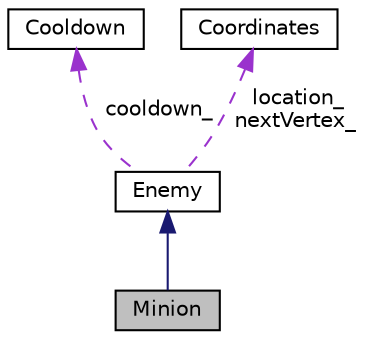 digraph "Minion"
{
 // LATEX_PDF_SIZE
  edge [fontname="Helvetica",fontsize="10",labelfontname="Helvetica",labelfontsize="10"];
  node [fontname="Helvetica",fontsize="10",shape=record];
  Node1 [label="Minion",height=0.2,width=0.4,color="black", fillcolor="grey75", style="filled", fontcolor="black",tooltip="Subclass of Enemy. Represents a basic enemy."];
  Node2 -> Node1 [dir="back",color="midnightblue",fontsize="10",style="solid",fontname="Helvetica"];
  Node2 [label="Enemy",height=0.2,width=0.4,color="black", fillcolor="white", style="filled",URL="$classEnemy.html",tooltip="Class for enemies that traverse in the game along the path. This is abstract class so Enemy can't be ..."];
  Node3 -> Node2 [dir="back",color="darkorchid3",fontsize="10",style="dashed",label=" cooldown_" ,fontname="Helvetica"];
  Node3 [label="Cooldown",height=0.2,width=0.4,color="black", fillcolor="white", style="filled",URL="$classCooldown.html",tooltip=" "];
  Node4 -> Node2 [dir="back",color="darkorchid3",fontsize="10",style="dashed",label=" location_\nnextVertex_" ,fontname="Helvetica"];
  Node4 [label="Coordinates",height=0.2,width=0.4,color="black", fillcolor="white", style="filled",URL="$classCoordinates.html",tooltip="Class for simple 2D coordinates to be used with Towers, Enemies and Projectiles."];
}
